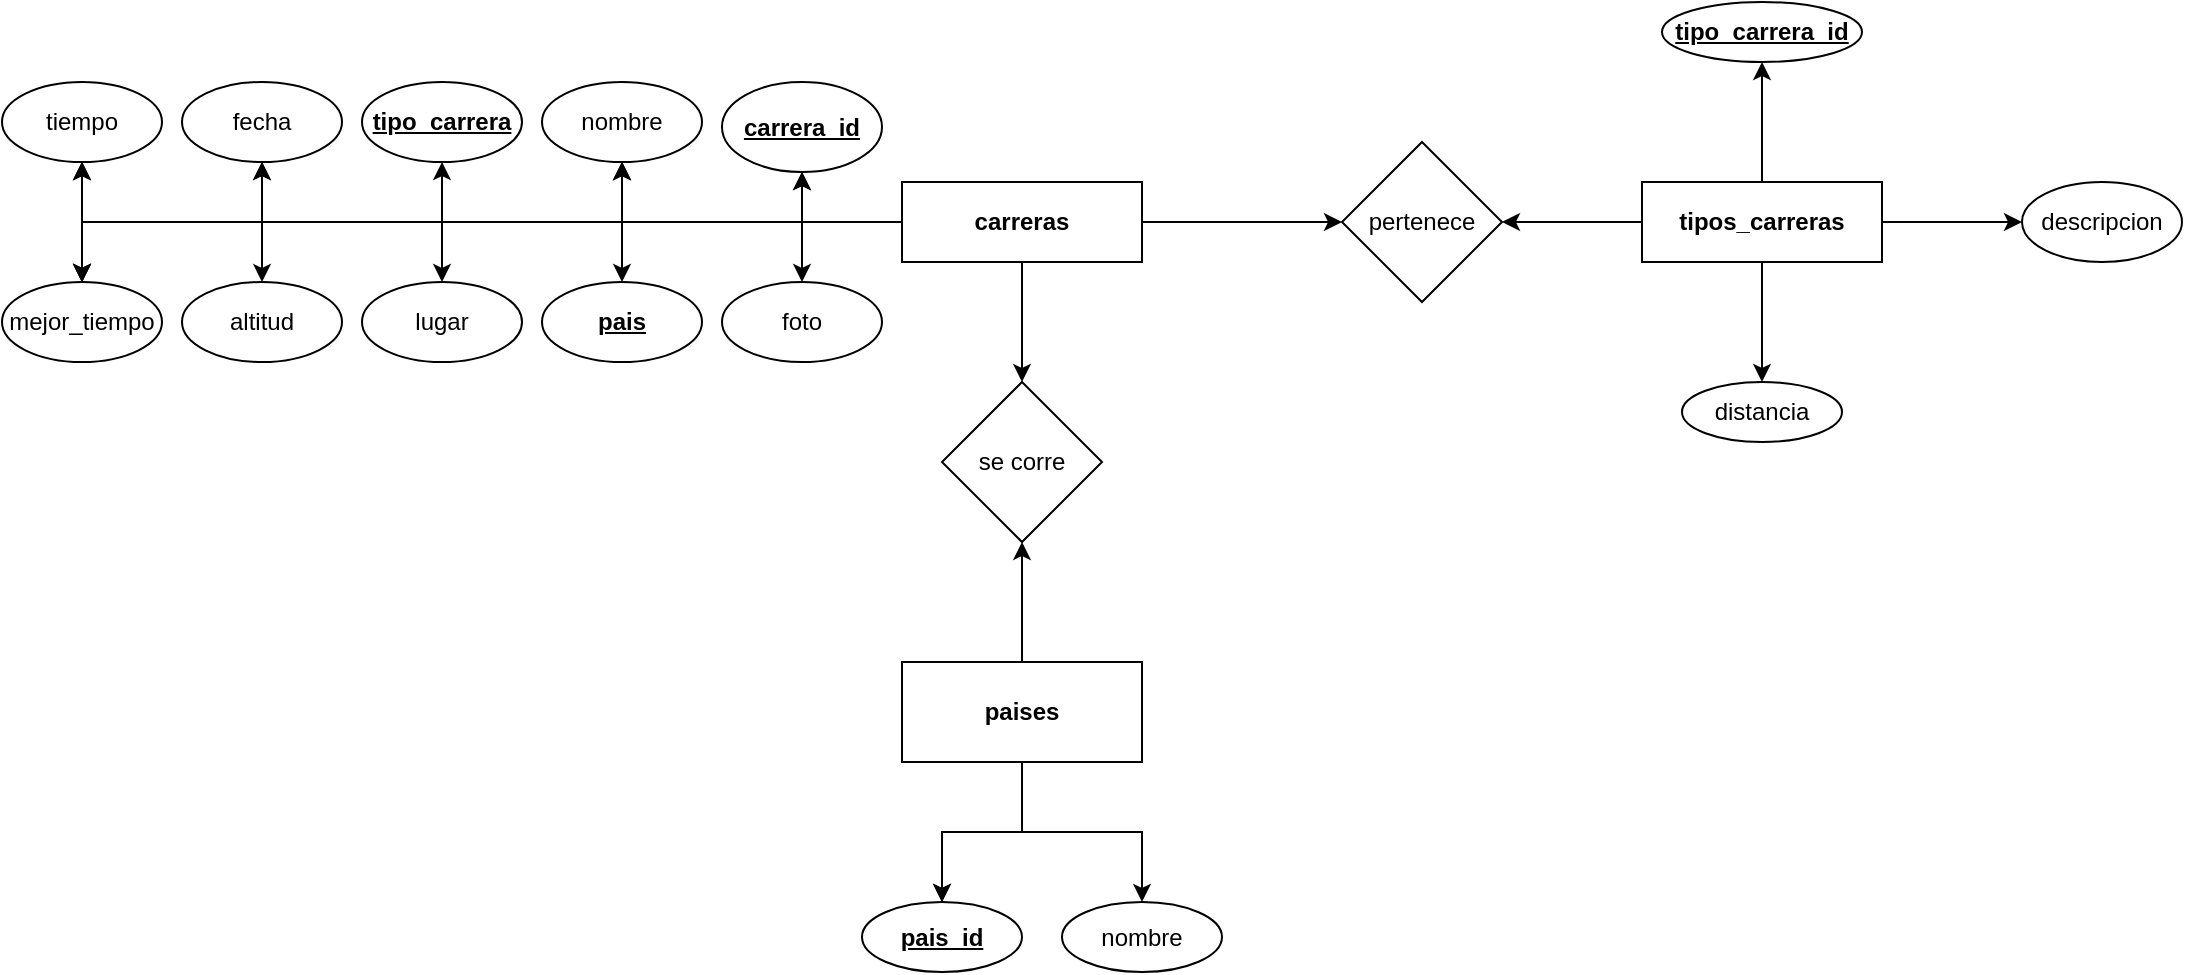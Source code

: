 <mxfile version="21.0.10" type="device"><diagram name="Página-1" id="Ef7_3YAT3IjQ-ObxDk1g"><mxGraphModel dx="1865" dy="951" grid="1" gridSize="10" guides="1" tooltips="1" connect="1" arrows="1" fold="1" page="1" pageScale="1" pageWidth="827" pageHeight="1169" math="0" shadow="0"><root><mxCell id="0"/><mxCell id="1" parent="0"/><mxCell id="-ikgPilXUKe4JaIZ9BFR-12" value="" style="edgeStyle=orthogonalEdgeStyle;rounded=0;orthogonalLoop=1;jettySize=auto;html=1;" edge="1" parent="1" source="-ikgPilXUKe4JaIZ9BFR-1" target="-ikgPilXUKe4JaIZ9BFR-11"><mxGeometry relative="1" as="geometry"/></mxCell><mxCell id="-ikgPilXUKe4JaIZ9BFR-14" value="" style="edgeStyle=orthogonalEdgeStyle;rounded=0;orthogonalLoop=1;jettySize=auto;html=1;" edge="1" parent="1" source="-ikgPilXUKe4JaIZ9BFR-1" target="-ikgPilXUKe4JaIZ9BFR-11"><mxGeometry relative="1" as="geometry"/></mxCell><mxCell id="-ikgPilXUKe4JaIZ9BFR-16" value="" style="edgeStyle=orthogonalEdgeStyle;rounded=0;orthogonalLoop=1;jettySize=auto;html=1;" edge="1" parent="1" source="-ikgPilXUKe4JaIZ9BFR-1" target="-ikgPilXUKe4JaIZ9BFR-15"><mxGeometry relative="1" as="geometry"/></mxCell><mxCell id="-ikgPilXUKe4JaIZ9BFR-18" value="" style="edgeStyle=orthogonalEdgeStyle;rounded=0;orthogonalLoop=1;jettySize=auto;html=1;" edge="1" parent="1" source="-ikgPilXUKe4JaIZ9BFR-1" target="-ikgPilXUKe4JaIZ9BFR-15"><mxGeometry relative="1" as="geometry"/></mxCell><mxCell id="-ikgPilXUKe4JaIZ9BFR-20" value="" style="edgeStyle=orthogonalEdgeStyle;rounded=0;orthogonalLoop=1;jettySize=auto;html=1;" edge="1" parent="1" source="-ikgPilXUKe4JaIZ9BFR-1" target="-ikgPilXUKe4JaIZ9BFR-19"><mxGeometry relative="1" as="geometry"/></mxCell><mxCell id="-ikgPilXUKe4JaIZ9BFR-22" value="" style="edgeStyle=orthogonalEdgeStyle;rounded=0;orthogonalLoop=1;jettySize=auto;html=1;" edge="1" parent="1" source="-ikgPilXUKe4JaIZ9BFR-1" target="-ikgPilXUKe4JaIZ9BFR-21"><mxGeometry relative="1" as="geometry"/></mxCell><mxCell id="-ikgPilXUKe4JaIZ9BFR-24" value="" style="edgeStyle=orthogonalEdgeStyle;rounded=0;orthogonalLoop=1;jettySize=auto;html=1;" edge="1" parent="1" source="-ikgPilXUKe4JaIZ9BFR-1" target="-ikgPilXUKe4JaIZ9BFR-21"><mxGeometry relative="1" as="geometry"/></mxCell><mxCell id="-ikgPilXUKe4JaIZ9BFR-25" value="" style="edgeStyle=orthogonalEdgeStyle;rounded=0;orthogonalLoop=1;jettySize=auto;html=1;" edge="1" parent="1" source="-ikgPilXUKe4JaIZ9BFR-1" target="-ikgPilXUKe4JaIZ9BFR-15"><mxGeometry relative="1" as="geometry"/></mxCell><mxCell id="-ikgPilXUKe4JaIZ9BFR-26" value="" style="edgeStyle=orthogonalEdgeStyle;rounded=0;orthogonalLoop=1;jettySize=auto;html=1;" edge="1" parent="1" source="-ikgPilXUKe4JaIZ9BFR-1" target="-ikgPilXUKe4JaIZ9BFR-15"><mxGeometry relative="1" as="geometry"/></mxCell><mxCell id="-ikgPilXUKe4JaIZ9BFR-27" value="" style="edgeStyle=orthogonalEdgeStyle;rounded=0;orthogonalLoop=1;jettySize=auto;html=1;" edge="1" parent="1" source="-ikgPilXUKe4JaIZ9BFR-1" target="-ikgPilXUKe4JaIZ9BFR-11"><mxGeometry relative="1" as="geometry"/></mxCell><mxCell id="-ikgPilXUKe4JaIZ9BFR-29" value="" style="edgeStyle=orthogonalEdgeStyle;rounded=0;orthogonalLoop=1;jettySize=auto;html=1;" edge="1" parent="1" source="-ikgPilXUKe4JaIZ9BFR-1" target="-ikgPilXUKe4JaIZ9BFR-28"><mxGeometry relative="1" as="geometry"/></mxCell><mxCell id="-ikgPilXUKe4JaIZ9BFR-31" value="" style="edgeStyle=orthogonalEdgeStyle;rounded=0;orthogonalLoop=1;jettySize=auto;html=1;" edge="1" parent="1" source="-ikgPilXUKe4JaIZ9BFR-1" target="-ikgPilXUKe4JaIZ9BFR-30"><mxGeometry relative="1" as="geometry"/></mxCell><mxCell id="-ikgPilXUKe4JaIZ9BFR-33" value="" style="edgeStyle=orthogonalEdgeStyle;rounded=0;orthogonalLoop=1;jettySize=auto;html=1;" edge="1" parent="1" source="-ikgPilXUKe4JaIZ9BFR-1" target="-ikgPilXUKe4JaIZ9BFR-32"><mxGeometry relative="1" as="geometry"/></mxCell><mxCell id="-ikgPilXUKe4JaIZ9BFR-34" value="" style="edgeStyle=orthogonalEdgeStyle;rounded=0;orthogonalLoop=1;jettySize=auto;html=1;" edge="1" parent="1" source="-ikgPilXUKe4JaIZ9BFR-1" target="-ikgPilXUKe4JaIZ9BFR-32"><mxGeometry relative="1" as="geometry"/></mxCell><mxCell id="-ikgPilXUKe4JaIZ9BFR-35" value="" style="edgeStyle=orthogonalEdgeStyle;rounded=0;orthogonalLoop=1;jettySize=auto;html=1;" edge="1" parent="1" source="-ikgPilXUKe4JaIZ9BFR-1" target="-ikgPilXUKe4JaIZ9BFR-32"><mxGeometry relative="1" as="geometry"/></mxCell><mxCell id="-ikgPilXUKe4JaIZ9BFR-37" value="" style="edgeStyle=orthogonalEdgeStyle;rounded=0;orthogonalLoop=1;jettySize=auto;html=1;" edge="1" parent="1" source="-ikgPilXUKe4JaIZ9BFR-1" target="-ikgPilXUKe4JaIZ9BFR-36"><mxGeometry relative="1" as="geometry"/></mxCell><mxCell id="-ikgPilXUKe4JaIZ9BFR-38" value="" style="edgeStyle=orthogonalEdgeStyle;rounded=0;orthogonalLoop=1;jettySize=auto;html=1;" edge="1" parent="1" source="-ikgPilXUKe4JaIZ9BFR-1" target="-ikgPilXUKe4JaIZ9BFR-36"><mxGeometry relative="1" as="geometry"/></mxCell><mxCell id="-ikgPilXUKe4JaIZ9BFR-40" value="" style="edgeStyle=orthogonalEdgeStyle;rounded=0;orthogonalLoop=1;jettySize=auto;html=1;" edge="1" parent="1" source="-ikgPilXUKe4JaIZ9BFR-1" target="-ikgPilXUKe4JaIZ9BFR-39"><mxGeometry relative="1" as="geometry"/></mxCell><mxCell id="-ikgPilXUKe4JaIZ9BFR-42" value="" style="edgeStyle=orthogonalEdgeStyle;rounded=0;orthogonalLoop=1;jettySize=auto;html=1;" edge="1" parent="1" source="-ikgPilXUKe4JaIZ9BFR-1" target="-ikgPilXUKe4JaIZ9BFR-41"><mxGeometry relative="1" as="geometry"/></mxCell><mxCell id="-ikgPilXUKe4JaIZ9BFR-44" value="" style="edgeStyle=orthogonalEdgeStyle;rounded=0;orthogonalLoop=1;jettySize=auto;html=1;" edge="1" parent="1" source="-ikgPilXUKe4JaIZ9BFR-1" target="-ikgPilXUKe4JaIZ9BFR-43"><mxGeometry relative="1" as="geometry"/></mxCell><mxCell id="-ikgPilXUKe4JaIZ9BFR-47" value="" style="edgeStyle=orthogonalEdgeStyle;rounded=0;orthogonalLoop=1;jettySize=auto;html=1;" edge="1" parent="1" source="-ikgPilXUKe4JaIZ9BFR-1" target="-ikgPilXUKe4JaIZ9BFR-46"><mxGeometry relative="1" as="geometry"/></mxCell><mxCell id="-ikgPilXUKe4JaIZ9BFR-1" value="&lt;b&gt;carreras&lt;/b&gt;" style="rounded=0;whiteSpace=wrap;html=1;" vertex="1" parent="1"><mxGeometry x="320" y="90" width="120" height="40" as="geometry"/></mxCell><mxCell id="-ikgPilXUKe4JaIZ9BFR-45" value="" style="edgeStyle=orthogonalEdgeStyle;rounded=0;orthogonalLoop=1;jettySize=auto;html=1;" edge="1" parent="1" source="-ikgPilXUKe4JaIZ9BFR-2" target="-ikgPilXUKe4JaIZ9BFR-43"><mxGeometry relative="1" as="geometry"/></mxCell><mxCell id="-ikgPilXUKe4JaIZ9BFR-57" value="" style="edgeStyle=orthogonalEdgeStyle;rounded=0;orthogonalLoop=1;jettySize=auto;html=1;" edge="1" parent="1" source="-ikgPilXUKe4JaIZ9BFR-2" target="-ikgPilXUKe4JaIZ9BFR-56"><mxGeometry relative="1" as="geometry"/></mxCell><mxCell id="-ikgPilXUKe4JaIZ9BFR-59" value="" style="edgeStyle=orthogonalEdgeStyle;rounded=0;orthogonalLoop=1;jettySize=auto;html=1;" edge="1" parent="1" source="-ikgPilXUKe4JaIZ9BFR-2" target="-ikgPilXUKe4JaIZ9BFR-58"><mxGeometry relative="1" as="geometry"/></mxCell><mxCell id="-ikgPilXUKe4JaIZ9BFR-61" value="" style="edgeStyle=orthogonalEdgeStyle;rounded=0;orthogonalLoop=1;jettySize=auto;html=1;" edge="1" parent="1" source="-ikgPilXUKe4JaIZ9BFR-2" target="-ikgPilXUKe4JaIZ9BFR-60"><mxGeometry relative="1" as="geometry"/></mxCell><mxCell id="-ikgPilXUKe4JaIZ9BFR-2" value="&lt;b&gt;tipos_carreras&lt;/b&gt;" style="rounded=0;whiteSpace=wrap;html=1;" vertex="1" parent="1"><mxGeometry x="690" y="90" width="120" height="40" as="geometry"/></mxCell><mxCell id="-ikgPilXUKe4JaIZ9BFR-48" value="" style="edgeStyle=orthogonalEdgeStyle;rounded=0;orthogonalLoop=1;jettySize=auto;html=1;" edge="1" parent="1" source="-ikgPilXUKe4JaIZ9BFR-3" target="-ikgPilXUKe4JaIZ9BFR-46"><mxGeometry relative="1" as="geometry"/></mxCell><mxCell id="-ikgPilXUKe4JaIZ9BFR-50" value="" style="edgeStyle=orthogonalEdgeStyle;rounded=0;orthogonalLoop=1;jettySize=auto;html=1;" edge="1" parent="1" source="-ikgPilXUKe4JaIZ9BFR-3" target="-ikgPilXUKe4JaIZ9BFR-49"><mxGeometry relative="1" as="geometry"/></mxCell><mxCell id="-ikgPilXUKe4JaIZ9BFR-51" value="" style="edgeStyle=orthogonalEdgeStyle;rounded=0;orthogonalLoop=1;jettySize=auto;html=1;" edge="1" parent="1" source="-ikgPilXUKe4JaIZ9BFR-3" target="-ikgPilXUKe4JaIZ9BFR-49"><mxGeometry relative="1" as="geometry"/></mxCell><mxCell id="-ikgPilXUKe4JaIZ9BFR-55" value="" style="edgeStyle=orthogonalEdgeStyle;rounded=0;orthogonalLoop=1;jettySize=auto;html=1;" edge="1" parent="1" source="-ikgPilXUKe4JaIZ9BFR-3" target="-ikgPilXUKe4JaIZ9BFR-54"><mxGeometry relative="1" as="geometry"/></mxCell><mxCell id="-ikgPilXUKe4JaIZ9BFR-3" value="&lt;b&gt;paises&lt;/b&gt;" style="rounded=0;whiteSpace=wrap;html=1;" vertex="1" parent="1"><mxGeometry x="320" y="330" width="120" height="50" as="geometry"/></mxCell><mxCell id="-ikgPilXUKe4JaIZ9BFR-11" value="tiempo" style="ellipse;whiteSpace=wrap;html=1;rounded=0;" vertex="1" parent="1"><mxGeometry x="-130" y="40" width="80" height="40" as="geometry"/></mxCell><mxCell id="-ikgPilXUKe4JaIZ9BFR-15" value="mejor_tiempo" style="ellipse;whiteSpace=wrap;html=1;rounded=0;" vertex="1" parent="1"><mxGeometry x="-130" y="140" width="80" height="40" as="geometry"/></mxCell><mxCell id="-ikgPilXUKe4JaIZ9BFR-19" value="altitud" style="ellipse;whiteSpace=wrap;html=1;rounded=0;" vertex="1" parent="1"><mxGeometry x="-40" y="140" width="80" height="40" as="geometry"/></mxCell><mxCell id="-ikgPilXUKe4JaIZ9BFR-21" value="fecha" style="ellipse;whiteSpace=wrap;html=1;rounded=0;" vertex="1" parent="1"><mxGeometry x="-40" y="40" width="80" height="40" as="geometry"/></mxCell><mxCell id="-ikgPilXUKe4JaIZ9BFR-23" style="edgeStyle=orthogonalEdgeStyle;rounded=0;orthogonalLoop=1;jettySize=auto;html=1;exitX=0.5;exitY=1;exitDx=0;exitDy=0;" edge="1" parent="1" source="-ikgPilXUKe4JaIZ9BFR-15" target="-ikgPilXUKe4JaIZ9BFR-15"><mxGeometry relative="1" as="geometry"/></mxCell><mxCell id="-ikgPilXUKe4JaIZ9BFR-28" value="&lt;b&gt;&lt;u&gt;tipo_carrera&lt;/u&gt;&lt;/b&gt;" style="ellipse;whiteSpace=wrap;html=1;rounded=0;" vertex="1" parent="1"><mxGeometry x="50" y="40" width="80" height="40" as="geometry"/></mxCell><mxCell id="-ikgPilXUKe4JaIZ9BFR-30" value="lugar" style="ellipse;whiteSpace=wrap;html=1;rounded=0;" vertex="1" parent="1"><mxGeometry x="50" y="140" width="80" height="40" as="geometry"/></mxCell><mxCell id="-ikgPilXUKe4JaIZ9BFR-32" value="nombre" style="ellipse;whiteSpace=wrap;html=1;rounded=0;" vertex="1" parent="1"><mxGeometry x="140" y="40" width="80" height="40" as="geometry"/></mxCell><mxCell id="-ikgPilXUKe4JaIZ9BFR-36" value="&lt;b&gt;&lt;u&gt;carrera_id&lt;/u&gt;&lt;/b&gt;" style="ellipse;whiteSpace=wrap;html=1;rounded=0;" vertex="1" parent="1"><mxGeometry x="230" y="40" width="80" height="45" as="geometry"/></mxCell><mxCell id="-ikgPilXUKe4JaIZ9BFR-39" value="&lt;b&gt;&lt;u&gt;pais&lt;/u&gt;&lt;/b&gt;" style="ellipse;whiteSpace=wrap;html=1;rounded=0;" vertex="1" parent="1"><mxGeometry x="140" y="140" width="80" height="40" as="geometry"/></mxCell><mxCell id="-ikgPilXUKe4JaIZ9BFR-41" value="foto" style="ellipse;whiteSpace=wrap;html=1;rounded=0;" vertex="1" parent="1"><mxGeometry x="230" y="140" width="80" height="40" as="geometry"/></mxCell><mxCell id="-ikgPilXUKe4JaIZ9BFR-43" value="pertenece" style="rhombus;whiteSpace=wrap;html=1;rounded=0;" vertex="1" parent="1"><mxGeometry x="540" y="70" width="80" height="80" as="geometry"/></mxCell><mxCell id="-ikgPilXUKe4JaIZ9BFR-46" value="se corre" style="rhombus;whiteSpace=wrap;html=1;rounded=0;" vertex="1" parent="1"><mxGeometry x="340" y="190" width="80" height="80" as="geometry"/></mxCell><mxCell id="-ikgPilXUKe4JaIZ9BFR-49" value="&lt;b&gt;&lt;u&gt;pais_id&lt;/u&gt;&lt;/b&gt;" style="ellipse;whiteSpace=wrap;html=1;rounded=0;" vertex="1" parent="1"><mxGeometry x="300" y="450" width="80" height="35" as="geometry"/></mxCell><mxCell id="-ikgPilXUKe4JaIZ9BFR-54" value="nombre" style="ellipse;whiteSpace=wrap;html=1;rounded=0;" vertex="1" parent="1"><mxGeometry x="400" y="450" width="80" height="35" as="geometry"/></mxCell><mxCell id="-ikgPilXUKe4JaIZ9BFR-56" value="&lt;b&gt;&lt;u&gt;tipo_carrera_id&lt;/u&gt;&lt;/b&gt;" style="ellipse;whiteSpace=wrap;html=1;rounded=0;" vertex="1" parent="1"><mxGeometry x="700" width="100" height="30" as="geometry"/></mxCell><mxCell id="-ikgPilXUKe4JaIZ9BFR-58" value="distancia" style="ellipse;whiteSpace=wrap;html=1;rounded=0;" vertex="1" parent="1"><mxGeometry x="710" y="190" width="80" height="30" as="geometry"/></mxCell><mxCell id="-ikgPilXUKe4JaIZ9BFR-60" value="descripcion" style="ellipse;whiteSpace=wrap;html=1;rounded=0;" vertex="1" parent="1"><mxGeometry x="880" y="90" width="80" height="40" as="geometry"/></mxCell></root></mxGraphModel></diagram></mxfile>